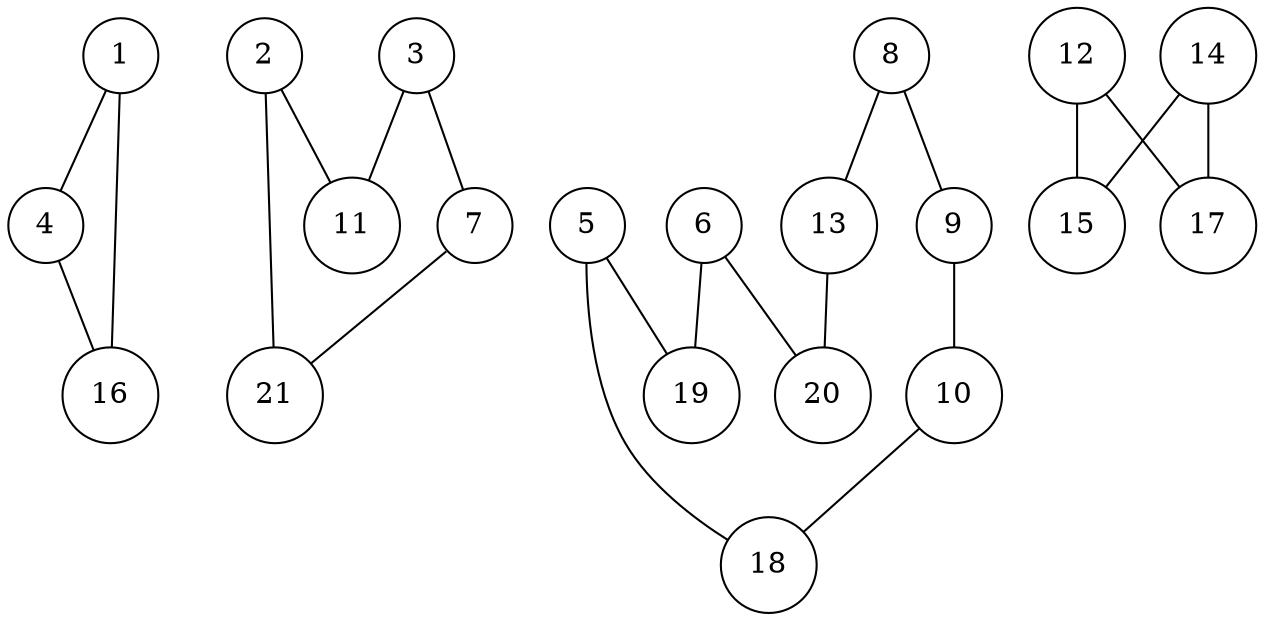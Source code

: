 graph random588900 {
	node [shape=circle fillcolor=white]
	1 [ pos = "3.948308,1.751286!"]
	2 [ pos = "0.824755,2.823915!"]
	3 [ pos = "0.593247,3.488291!"]
	4 [ pos = "4.313306,1.349077!"]
	5 [ pos = "3.691044,3.017777!"]
	6 [ pos = "4.296799,2.880085!"]
	7 [ pos = "0.344192,4.403385!"]
	8 [ pos = "4.531204,3.075281!"]
	9 [ pos = "4.298779,3.252638!"]
	10 [ pos = "4.552028,4.831894!"]
	11 [ pos = "0.407407,2.404441!"]
	12 [ pos = "2.618566,2.027521!"]
	13 [ pos = "5.000000,2.802396!"]
	14 [ pos = "1.580314,0.645560!"]
	15 [ pos = "2.086848,0.930975!"]
	16 [ pos = "4.699725,0.915845!"]
	17 [ pos = "2.682262,0.405168!"]
	18 [ pos = "3.739760,3.275508!"]
	19 [ pos = "3.893459,2.933755!"]
	20 [ pos = "4.624586,2.465191!"]
	21 [ pos = "0.832221,3.802073!"]

	1 -- 4
	1 -- 16
	2 -- 11
	2 -- 21
	3 -- 7
	3 -- 11
	4 -- 16
	5 -- 18
	5 -- 19
	6 -- 19
	6 -- 20
	7 -- 21
	8 -- 9
	8 -- 13
	9 -- 10
	10 -- 18
	12 -- 15
	12 -- 17
	13 -- 20
	14 -- 15
	14 -- 17
}
